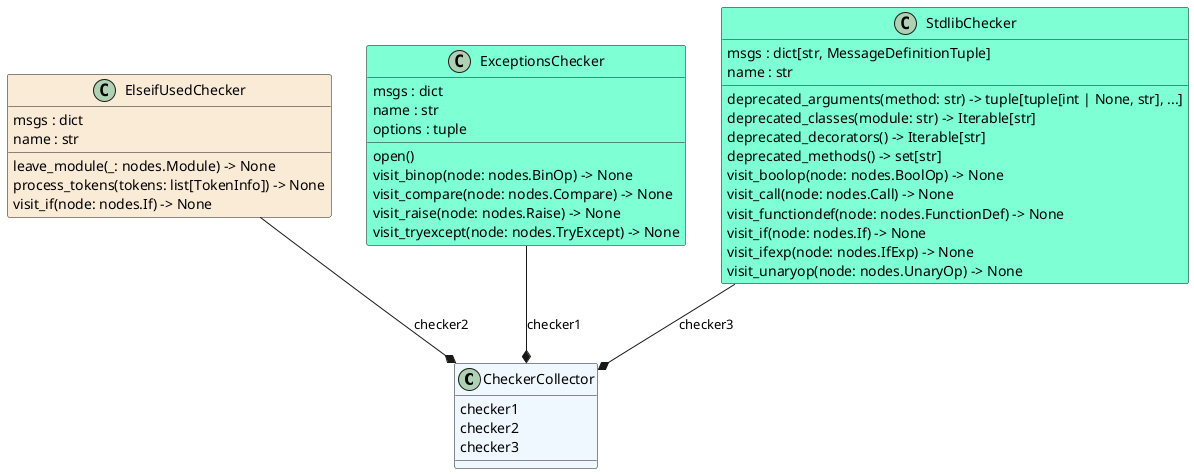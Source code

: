 @startuml classes
set namespaceSeparator none
class "CheckerCollector" as colorized.CheckerCollector #aliceblue {
  checker1
  checker2
  checker3
}
class "ElseifUsedChecker" as pylint.extensions.check_elif.ElseifUsedChecker #antiquewhite {
  msgs : dict
  name : str
  leave_module(_: nodes.Module) -> None
  process_tokens(tokens: list[TokenInfo]) -> None
  visit_if(node: nodes.If) -> None
}
class "ExceptionsChecker" as pylint.checkers.exceptions.ExceptionsChecker #aquamarine {
  msgs : dict
  name : str
  options : tuple
  open()
  visit_binop(node: nodes.BinOp) -> None
  visit_compare(node: nodes.Compare) -> None
  visit_raise(node: nodes.Raise) -> None
  visit_tryexcept(node: nodes.TryExcept) -> None
}
class "StdlibChecker" as pylint.checkers.stdlib.StdlibChecker #aquamarine {
  msgs : dict[str, MessageDefinitionTuple]
  name : str
  deprecated_arguments(method: str) -> tuple[tuple[int | None, str], ...]
  deprecated_classes(module: str) -> Iterable[str]
  deprecated_decorators() -> Iterable[str]
  deprecated_methods() -> set[str]
  visit_boolop(node: nodes.BoolOp) -> None
  visit_call(node: nodes.Call) -> None
  visit_functiondef(node: nodes.FunctionDef) -> None
  visit_if(node: nodes.If) -> None
  visit_ifexp(node: nodes.IfExp) -> None
  visit_unaryop(node: nodes.UnaryOp) -> None
}
pylint.checkers.exceptions.ExceptionsChecker --* colorized.CheckerCollector : checker1
pylint.checkers.stdlib.StdlibChecker --* colorized.CheckerCollector : checker3
pylint.extensions.check_elif.ElseifUsedChecker --* colorized.CheckerCollector : checker2
@enduml
